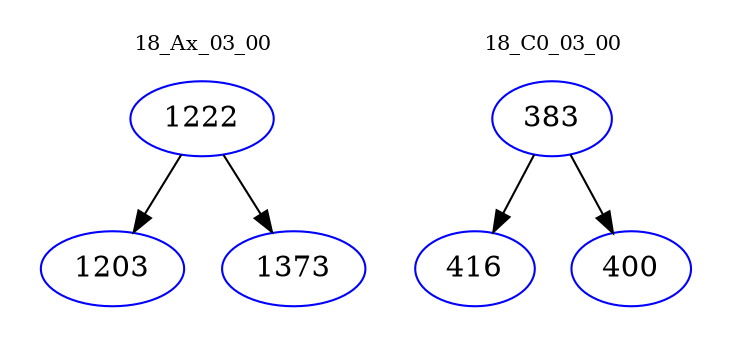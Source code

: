 digraph{
subgraph cluster_0 {
color = white
label = "18_Ax_03_00";
fontsize=10;
T0_1222 [label="1222", color="blue"]
T0_1222 -> T0_1203 [color="black"]
T0_1203 [label="1203", color="blue"]
T0_1222 -> T0_1373 [color="black"]
T0_1373 [label="1373", color="blue"]
}
subgraph cluster_1 {
color = white
label = "18_C0_03_00";
fontsize=10;
T1_383 [label="383", color="blue"]
T1_383 -> T1_416 [color="black"]
T1_416 [label="416", color="blue"]
T1_383 -> T1_400 [color="black"]
T1_400 [label="400", color="blue"]
}
}
